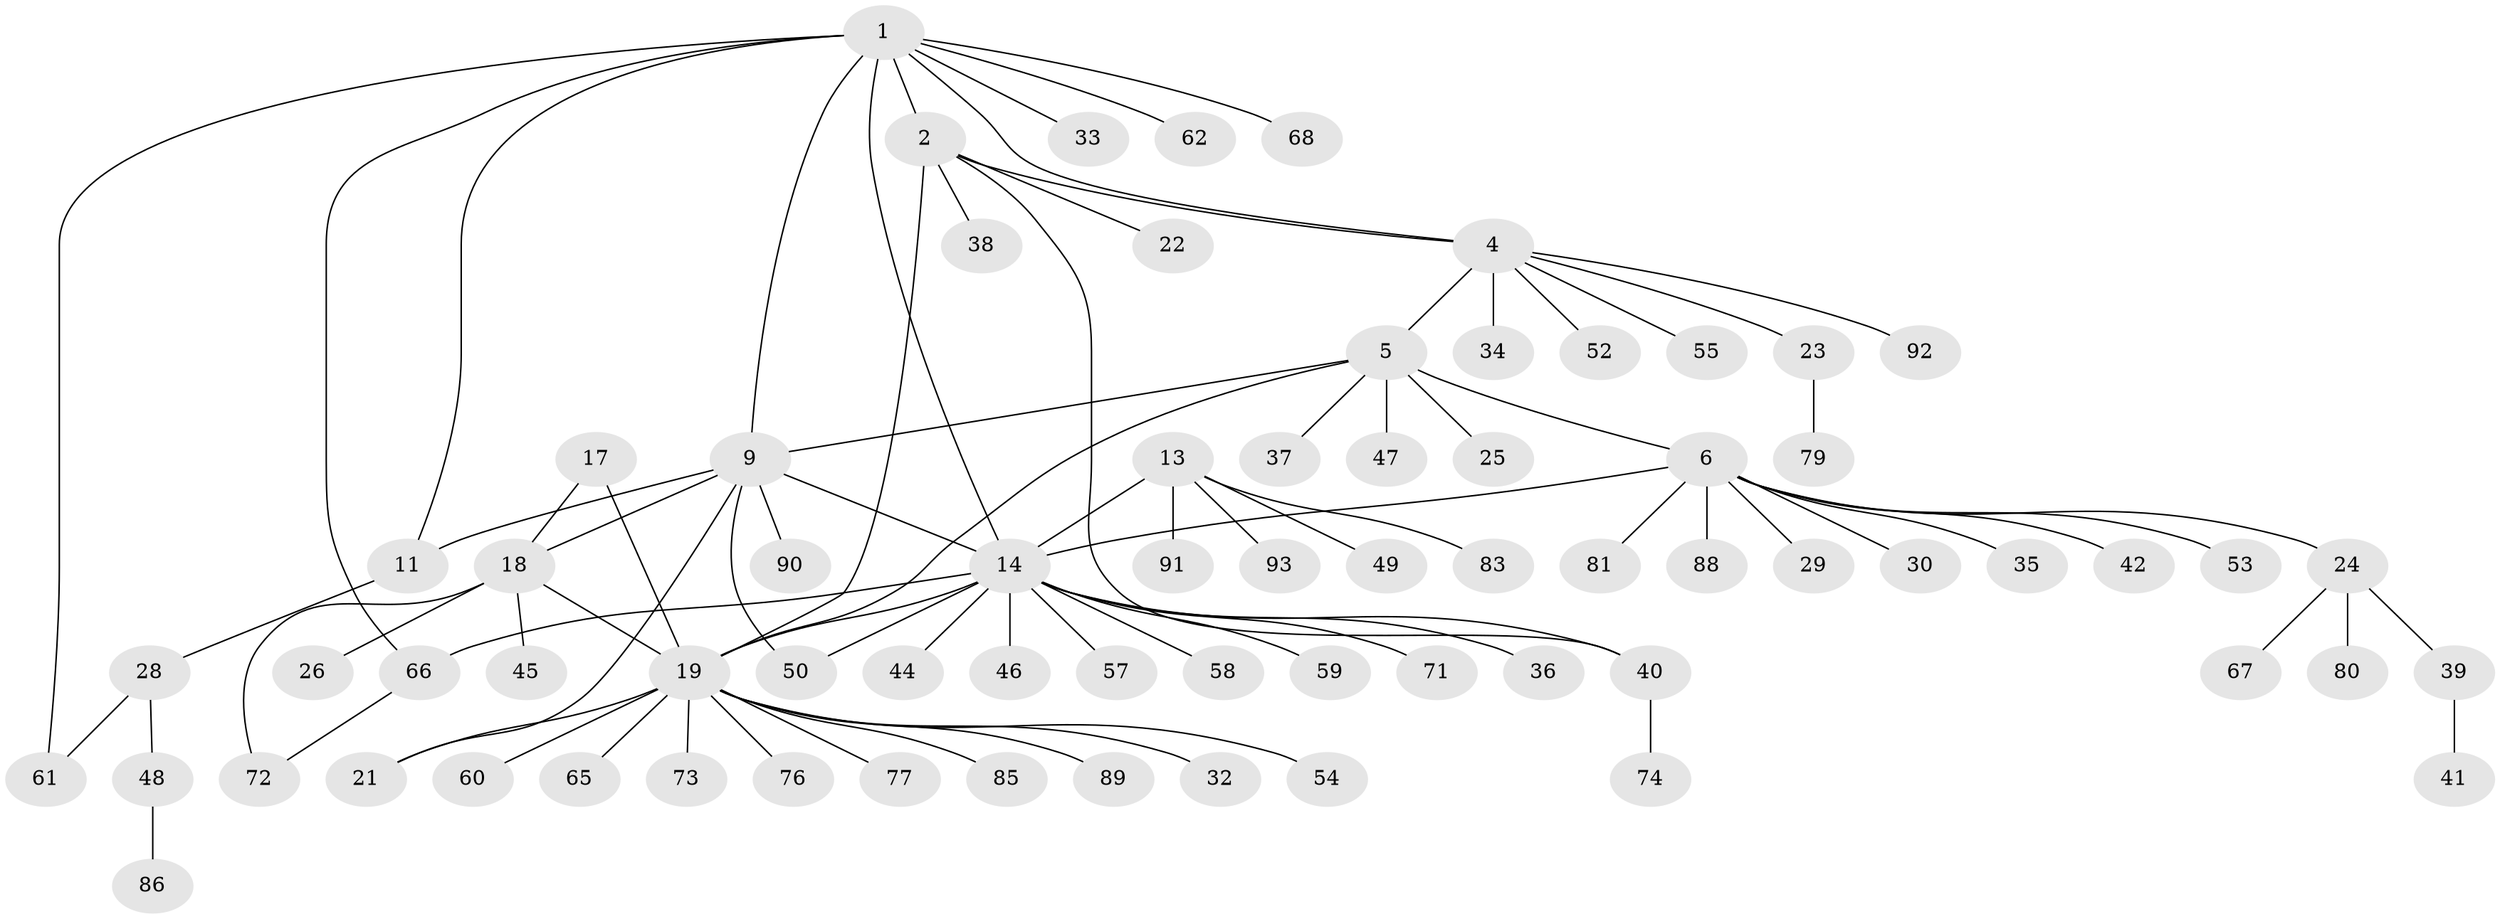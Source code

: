 // Generated by graph-tools (version 1.1) at 2025/52/02/27/25 19:52:19]
// undirected, 71 vertices, 85 edges
graph export_dot {
graph [start="1"]
  node [color=gray90,style=filled];
  1 [super="+10"];
  2 [super="+3"];
  4 [super="+27"];
  5 [super="+8"];
  6 [super="+7"];
  9 [super="+12"];
  11;
  13 [super="+16"];
  14 [super="+15"];
  17 [super="+63"];
  18 [super="+31"];
  19 [super="+20"];
  21;
  22 [super="+82"];
  23;
  24 [super="+69"];
  25;
  26;
  28 [super="+51"];
  29 [super="+87"];
  30;
  32 [super="+43"];
  33;
  34;
  35;
  36;
  37;
  38 [super="+78"];
  39;
  40 [super="+64"];
  41;
  42;
  44 [super="+75"];
  45 [super="+56"];
  46;
  47;
  48;
  49;
  50;
  52;
  53;
  54;
  55;
  57;
  58;
  59 [super="+84"];
  60;
  61 [super="+70"];
  62;
  65;
  66;
  67;
  68;
  71;
  72;
  73;
  74;
  76;
  77;
  79;
  80;
  81;
  83;
  85;
  86;
  88;
  89;
  90;
  91;
  92;
  93;
  1 -- 2 [weight=2];
  1 -- 4;
  1 -- 14;
  1 -- 33;
  1 -- 61;
  1 -- 66;
  1 -- 68;
  1 -- 9 [weight=2];
  1 -- 11;
  1 -- 62;
  2 -- 4 [weight=2];
  2 -- 22;
  2 -- 38;
  2 -- 40;
  2 -- 19;
  4 -- 5;
  4 -- 23;
  4 -- 34;
  4 -- 52;
  4 -- 55;
  4 -- 92;
  5 -- 6 [weight=4];
  5 -- 19;
  5 -- 25;
  5 -- 37;
  5 -- 9;
  5 -- 47;
  6 -- 14;
  6 -- 24;
  6 -- 35;
  6 -- 42;
  6 -- 81;
  6 -- 53;
  6 -- 88;
  6 -- 29;
  6 -- 30;
  9 -- 11 [weight=2];
  9 -- 18;
  9 -- 21;
  9 -- 50;
  9 -- 90;
  9 -- 14;
  11 -- 28;
  13 -- 14 [weight=4];
  13 -- 83;
  13 -- 91;
  13 -- 93;
  13 -- 49;
  14 -- 66;
  14 -- 36;
  14 -- 71;
  14 -- 44;
  14 -- 46;
  14 -- 50;
  14 -- 19;
  14 -- 57;
  14 -- 58;
  14 -- 59;
  14 -- 40;
  17 -- 18;
  17 -- 19 [weight=2];
  18 -- 19 [weight=2];
  18 -- 26;
  18 -- 72;
  18 -- 45;
  19 -- 32;
  19 -- 54;
  19 -- 65;
  19 -- 73;
  19 -- 76;
  19 -- 77;
  19 -- 21;
  19 -- 85;
  19 -- 89;
  19 -- 60;
  23 -- 79;
  24 -- 39;
  24 -- 67;
  24 -- 80;
  28 -- 48;
  28 -- 61;
  39 -- 41;
  40 -- 74;
  48 -- 86;
  66 -- 72;
}
